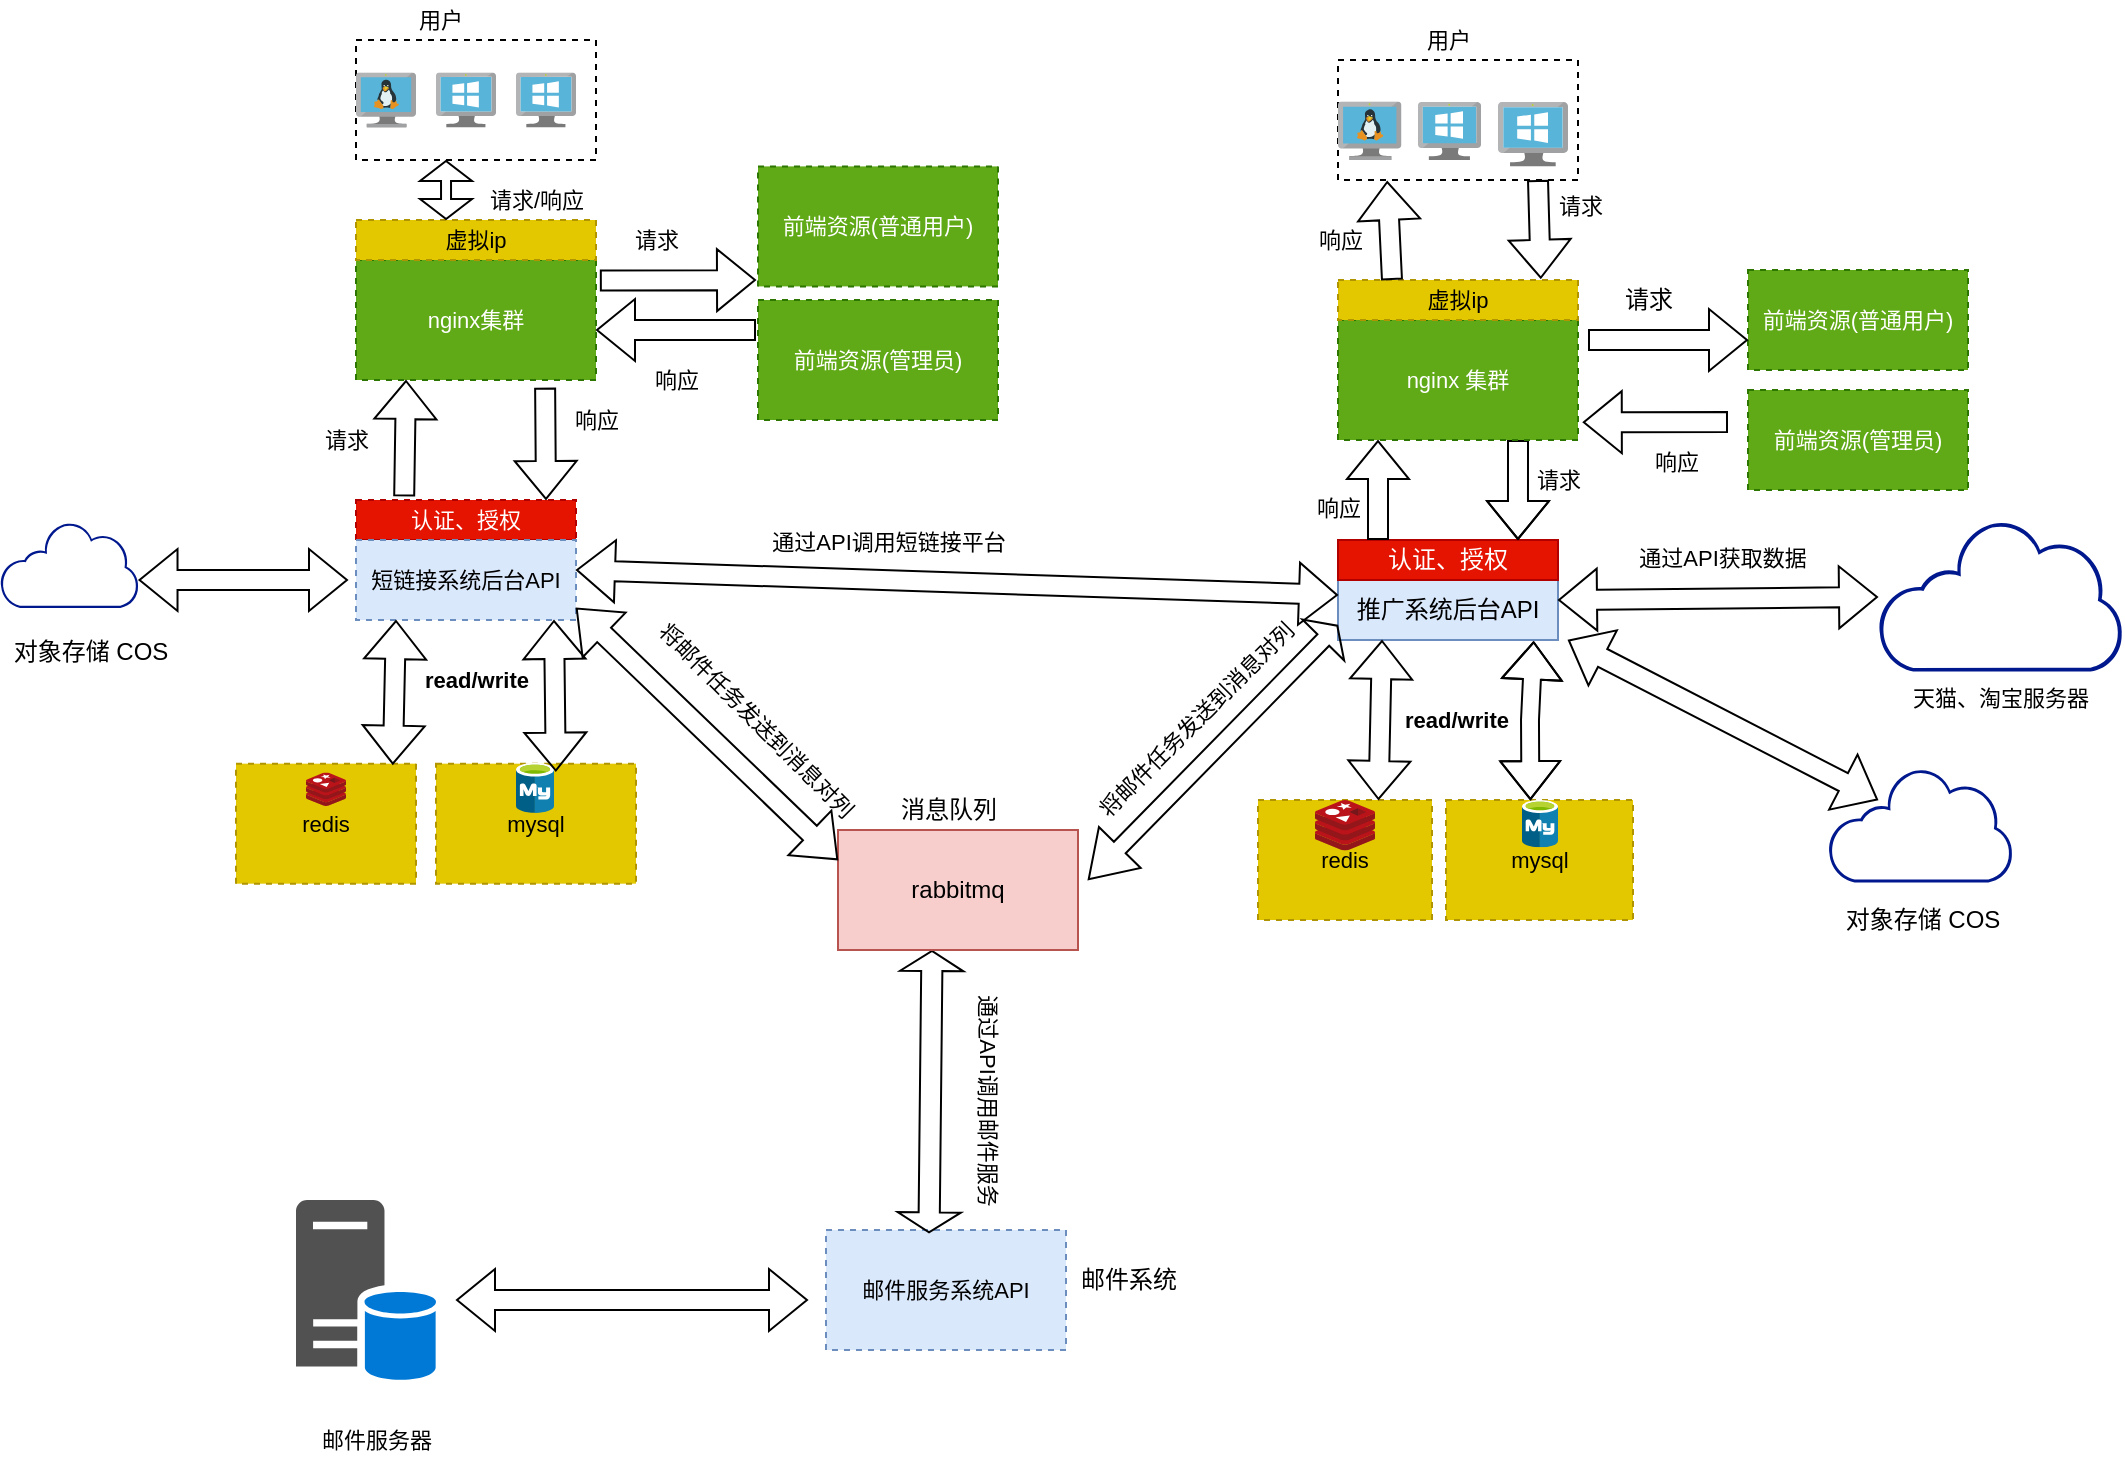 <mxfile version="18.0.2" type="github">
  <diagram name="Page-1" id="822b0af5-4adb-64df-f703-e8dfc1f81529">
    <mxGraphModel dx="1298" dy="720" grid="1" gridSize="10" guides="1" tooltips="1" connect="1" arrows="1" fold="1" page="1" pageScale="1" pageWidth="1100" pageHeight="850" background="none" math="0" shadow="0">
      <root>
        <mxCell id="0" />
        <mxCell id="1" parent="0" />
        <mxCell id="lASmEGCFHO9hF2BuDwO8-8" value="推广系统后台API" style="rounded=0;whiteSpace=wrap;html=1;fillColor=#dae8fc;strokeColor=#6c8ebf;" parent="1" vertex="1">
          <mxGeometry x="675" y="300" width="110" height="30" as="geometry" />
        </mxCell>
        <mxCell id="lASmEGCFHO9hF2BuDwO8-9" value="认证、授权" style="rounded=0;whiteSpace=wrap;html=1;fillColor=#e51400;strokeColor=#B20000;fontColor=#ffffff;" parent="1" vertex="1">
          <mxGeometry x="675" y="280" width="110" height="20" as="geometry" />
        </mxCell>
        <mxCell id="lASmEGCFHO9hF2BuDwO8-10" value="" style="shape=flexArrow;endArrow=classic;html=1;rounded=0;" parent="1" edge="1">
          <mxGeometry width="50" height="50" relative="1" as="geometry">
            <mxPoint x="695" y="280" as="sourcePoint" />
            <mxPoint x="695" y="230" as="targetPoint" />
          </mxGeometry>
        </mxCell>
        <mxCell id="lASmEGCFHO9hF2BuDwO8-12" value="响应" style="edgeLabel;html=1;align=center;verticalAlign=middle;resizable=0;points=[];" parent="lASmEGCFHO9hF2BuDwO8-10" vertex="1" connectable="0">
          <mxGeometry x="-0.365" y="1" relative="1" as="geometry">
            <mxPoint x="-19" as="offset" />
          </mxGeometry>
        </mxCell>
        <mxCell id="lASmEGCFHO9hF2BuDwO8-14" value="" style="shape=flexArrow;endArrow=classic;html=1;rounded=0;entryX=0.818;entryY=0;entryDx=0;entryDy=0;entryPerimeter=0;" parent="1" target="lASmEGCFHO9hF2BuDwO8-9" edge="1">
          <mxGeometry width="50" height="50" relative="1" as="geometry">
            <mxPoint x="765" y="230" as="sourcePoint" />
            <mxPoint x="815" y="170" as="targetPoint" />
            <Array as="points">
              <mxPoint x="765" y="240" />
            </Array>
          </mxGeometry>
        </mxCell>
        <mxCell id="lASmEGCFHO9hF2BuDwO8-15" value="请求" style="edgeLabel;html=1;align=center;verticalAlign=middle;resizable=0;points=[];fontSize=11;fontFamily=Helvetica;fontColor=default;" parent="lASmEGCFHO9hF2BuDwO8-14" vertex="1" connectable="0">
          <mxGeometry x="0.479" relative="1" as="geometry">
            <mxPoint x="20" y="-17" as="offset" />
          </mxGeometry>
        </mxCell>
        <mxCell id="lASmEGCFHO9hF2BuDwO8-16" value="nginx 集群" style="rounded=0;whiteSpace=wrap;html=1;fontFamily=Helvetica;fontSize=11;fontColor=#ffffff;dashed=1;fillColor=#60a917;strokeColor=#2D7600;" parent="1" vertex="1">
          <mxGeometry x="675" y="170" width="120" height="60" as="geometry" />
        </mxCell>
        <mxCell id="lASmEGCFHO9hF2BuDwO8-17" value="前端资源(普通用户)" style="rounded=0;whiteSpace=wrap;html=1;dashed=1;fontFamily=Helvetica;fontSize=11;fontColor=#ffffff;fillColor=#60a917;strokeColor=#2D7600;" parent="1" vertex="1">
          <mxGeometry x="880" y="145" width="110" height="50" as="geometry" />
        </mxCell>
        <mxCell id="lASmEGCFHO9hF2BuDwO8-19" value="" style="shape=flexArrow;endArrow=classic;html=1;rounded=0;labelBackgroundColor=default;fontFamily=Helvetica;fontSize=11;fontColor=default;strokeColor=default;entryX=1.02;entryY=0.852;entryDx=0;entryDy=0;entryPerimeter=0;" parent="1" target="lASmEGCFHO9hF2BuDwO8-16" edge="1">
          <mxGeometry width="50" height="50" relative="1" as="geometry">
            <mxPoint x="870" y="221" as="sourcePoint" />
            <mxPoint x="905" y="170" as="targetPoint" />
          </mxGeometry>
        </mxCell>
        <mxCell id="lASmEGCFHO9hF2BuDwO8-20" value="响应" style="edgeLabel;html=1;align=center;verticalAlign=middle;resizable=0;points=[];fontSize=11;fontFamily=Helvetica;fontColor=default;" parent="lASmEGCFHO9hF2BuDwO8-19" vertex="1" connectable="0">
          <mxGeometry x="-0.271" relative="1" as="geometry">
            <mxPoint y="20" as="offset" />
          </mxGeometry>
        </mxCell>
        <mxCell id="lASmEGCFHO9hF2BuDwO8-22" value="虚拟ip" style="rounded=0;whiteSpace=wrap;html=1;dashed=1;fontFamily=Helvetica;fontSize=11;fontColor=#000000;fillColor=#e3c800;strokeColor=#B09500;" parent="1" vertex="1">
          <mxGeometry x="675" y="150" width="120" height="20" as="geometry" />
        </mxCell>
        <mxCell id="lASmEGCFHO9hF2BuDwO8-23" value="" style="rounded=0;whiteSpace=wrap;html=1;dashed=1;fontFamily=Helvetica;fontSize=11;fontColor=default;" parent="1" vertex="1">
          <mxGeometry x="675" y="40" width="120" height="60" as="geometry" />
        </mxCell>
        <mxCell id="lASmEGCFHO9hF2BuDwO8-28" value="用户" style="text;html=1;align=center;verticalAlign=middle;resizable=0;points=[];autosize=1;strokeColor=none;fillColor=none;fontSize=11;fontFamily=Helvetica;fontColor=default;" parent="1" vertex="1">
          <mxGeometry x="710" y="20" width="40" height="20" as="geometry" />
        </mxCell>
        <mxCell id="lASmEGCFHO9hF2BuDwO8-29" value="" style="shape=flexArrow;endArrow=classic;html=1;rounded=0;labelBackgroundColor=default;fontFamily=Helvetica;fontSize=11;fontColor=default;strokeColor=default;entryX=0.845;entryY=-0.031;entryDx=0;entryDy=0;entryPerimeter=0;" parent="1" target="lASmEGCFHO9hF2BuDwO8-22" edge="1">
          <mxGeometry width="50" height="50" relative="1" as="geometry">
            <mxPoint x="775" y="100" as="sourcePoint" />
            <mxPoint x="815" y="60" as="targetPoint" />
          </mxGeometry>
        </mxCell>
        <mxCell id="lASmEGCFHO9hF2BuDwO8-32" value="请求" style="edgeLabel;html=1;align=center;verticalAlign=middle;resizable=0;points=[];fontSize=11;fontFamily=Helvetica;fontColor=default;" parent="lASmEGCFHO9hF2BuDwO8-29" vertex="1" connectable="0">
          <mxGeometry x="-0.481" relative="1" as="geometry">
            <mxPoint x="20" as="offset" />
          </mxGeometry>
        </mxCell>
        <mxCell id="lASmEGCFHO9hF2BuDwO8-30" value="" style="shape=flexArrow;endArrow=classic;html=1;rounded=0;labelBackgroundColor=default;fontFamily=Helvetica;fontSize=11;fontColor=default;strokeColor=default;entryX=0.205;entryY=1.008;entryDx=0;entryDy=0;entryPerimeter=0;" parent="1" target="lASmEGCFHO9hF2BuDwO8-23" edge="1">
          <mxGeometry width="50" height="50" relative="1" as="geometry">
            <mxPoint x="702" y="150" as="sourcePoint" />
            <mxPoint x="752" y="100" as="targetPoint" />
          </mxGeometry>
        </mxCell>
        <mxCell id="lASmEGCFHO9hF2BuDwO8-31" value="响应" style="edgeLabel;html=1;align=center;verticalAlign=middle;resizable=0;points=[];fontSize=11;fontFamily=Helvetica;fontColor=default;" parent="lASmEGCFHO9hF2BuDwO8-30" vertex="1" connectable="0">
          <mxGeometry x="0.408" y="-1" relative="1" as="geometry">
            <mxPoint x="-26" y="15" as="offset" />
          </mxGeometry>
        </mxCell>
        <mxCell id="lASmEGCFHO9hF2BuDwO8-33" value="天猫、淘宝服务器" style="sketch=0;aspect=fixed;pointerEvents=1;shadow=0;dashed=0;html=1;strokeColor=none;labelPosition=center;verticalLabelPosition=bottom;verticalAlign=top;align=center;fillColor=#00188D;shape=mxgraph.mscae.enterprise.internet_hollow;fontFamily=Helvetica;fontSize=11;fontColor=default;" parent="1" vertex="1">
          <mxGeometry x="945" y="270" width="122.26" height="75.8" as="geometry" />
        </mxCell>
        <mxCell id="lASmEGCFHO9hF2BuDwO8-34" value="" style="shape=flexArrow;endArrow=classic;startArrow=classic;html=1;rounded=0;labelBackgroundColor=default;fontFamily=Helvetica;fontSize=11;fontColor=default;strokeColor=default;" parent="1" target="lASmEGCFHO9hF2BuDwO8-33" edge="1">
          <mxGeometry width="100" height="100" relative="1" as="geometry">
            <mxPoint x="785" y="310" as="sourcePoint" />
            <mxPoint x="885" y="210" as="targetPoint" />
          </mxGeometry>
        </mxCell>
        <mxCell id="lASmEGCFHO9hF2BuDwO8-35" value="通过API获取数据" style="edgeLabel;html=1;align=center;verticalAlign=middle;resizable=0;points=[];fontSize=11;fontFamily=Helvetica;fontColor=default;" parent="lASmEGCFHO9hF2BuDwO8-34" vertex="1" connectable="0">
          <mxGeometry x="-0.185" y="3" relative="1" as="geometry">
            <mxPoint x="17" y="-18" as="offset" />
          </mxGeometry>
        </mxCell>
        <mxCell id="lASmEGCFHO9hF2BuDwO8-36" value="redis" style="rounded=0;whiteSpace=wrap;html=1;dashed=1;fontFamily=Helvetica;fontSize=11;fontColor=#000000;fillColor=#e3c800;strokeColor=#B09500;" parent="1" vertex="1">
          <mxGeometry x="635" y="410" width="87" height="60" as="geometry" />
        </mxCell>
        <mxCell id="lASmEGCFHO9hF2BuDwO8-37" value="mysql" style="rounded=0;whiteSpace=wrap;html=1;dashed=1;fontFamily=Helvetica;fontSize=11;fontColor=#000000;fillColor=#e3c800;strokeColor=#B09500;" parent="1" vertex="1">
          <mxGeometry x="729" y="410" width="93.5" height="60" as="geometry" />
        </mxCell>
        <mxCell id="lASmEGCFHO9hF2BuDwO8-39" value="" style="shape=flexArrow;endArrow=classic;startArrow=classic;html=1;rounded=0;labelBackgroundColor=default;fontFamily=Helvetica;fontSize=11;fontColor=default;strokeColor=default;width=8.966;endSize=5.869;exitX=0.398;exitY=0.001;exitDx=0;exitDy=0;exitPerimeter=0;entryX=0.844;entryY=1.021;entryDx=0;entryDy=0;entryPerimeter=0;" parent="1" edge="1">
          <mxGeometry width="100" height="100" relative="1" as="geometry">
            <mxPoint x="771.213" y="410.06" as="sourcePoint" />
            <mxPoint x="772.84" y="330.63" as="targetPoint" />
            <Array as="points">
              <mxPoint x="771" y="370" />
            </Array>
          </mxGeometry>
        </mxCell>
        <mxCell id="lASmEGCFHO9hF2BuDwO8-40" value="" style="shape=flexArrow;endArrow=classic;startArrow=classic;html=1;rounded=0;labelBackgroundColor=default;fontFamily=Helvetica;fontSize=11;fontColor=default;strokeColor=default;exitX=0.75;exitY=0;exitDx=0;exitDy=0;" parent="1" edge="1">
          <mxGeometry width="100" height="100" relative="1" as="geometry">
            <mxPoint x="695.25" y="410.0" as="sourcePoint" />
            <mxPoint x="697" y="330" as="targetPoint" />
          </mxGeometry>
        </mxCell>
        <mxCell id="lASmEGCFHO9hF2BuDwO8-41" value="" style="sketch=0;aspect=fixed;html=1;points=[];align=center;image;fontSize=12;image=img/lib/mscae/Cache_Redis_Product.svg;dashed=1;fontFamily=Helvetica;fontColor=default;" parent="1" vertex="1">
          <mxGeometry x="663.5" y="410" width="30" height="25.2" as="geometry" />
        </mxCell>
        <mxCell id="lASmEGCFHO9hF2BuDwO8-42" value="" style="sketch=0;aspect=fixed;html=1;points=[];align=center;image;fontSize=12;image=img/lib/mscae/VM_Linux.svg;dashed=1;fontFamily=Helvetica;fontColor=default;" parent="1" vertex="1">
          <mxGeometry x="675" y="60.8" width="31.74" height="29.2" as="geometry" />
        </mxCell>
        <mxCell id="lASmEGCFHO9hF2BuDwO8-43" value="" style="sketch=0;aspect=fixed;html=1;points=[];align=center;image;fontSize=12;image=img/lib/mscae/VirtualMachineWindows.svg;dashed=1;fontFamily=Helvetica;fontColor=default;" parent="1" vertex="1">
          <mxGeometry x="715" y="61" width="31.52" height="29" as="geometry" />
        </mxCell>
        <mxCell id="lASmEGCFHO9hF2BuDwO8-44" value="" style="sketch=0;aspect=fixed;html=1;points=[];align=center;image;fontSize=12;image=img/lib/mscae/VirtualMachineWindows.svg;dashed=1;fontFamily=Helvetica;fontColor=default;" parent="1" vertex="1">
          <mxGeometry x="755" y="61" width="35" height="32.2" as="geometry" />
        </mxCell>
        <mxCell id="lASmEGCFHO9hF2BuDwO8-45" value="" style="sketch=0;aspect=fixed;html=1;points=[];align=center;image;fontSize=12;image=img/lib/mscae/Azure_Database_for_MySQL_servers.svg;dashed=1;fontFamily=Helvetica;fontColor=default;" parent="1" vertex="1">
          <mxGeometry x="767" y="410" width="18" height="23.68" as="geometry" />
        </mxCell>
        <mxCell id="lASmEGCFHO9hF2BuDwO8-46" value="read/write" style="text;html=1;align=center;verticalAlign=middle;resizable=0;points=[];autosize=1;strokeColor=none;fillColor=none;fontSize=11;fontFamily=Helvetica;fontColor=default;fontStyle=1" parent="1" vertex="1">
          <mxGeometry x="699" y="360" width="70" height="20" as="geometry" />
        </mxCell>
        <mxCell id="lASmEGCFHO9hF2BuDwO8-48" value="认证、授权" style="rounded=0;whiteSpace=wrap;html=1;dashed=1;fontFamily=Helvetica;fontSize=11;fontColor=#ffffff;fillColor=#e51400;strokeColor=#B20000;" parent="1" vertex="1">
          <mxGeometry x="184" y="260" width="110" height="20" as="geometry" />
        </mxCell>
        <mxCell id="lASmEGCFHO9hF2BuDwO8-49" value="短链接系统后台API" style="rounded=0;whiteSpace=wrap;html=1;dashed=1;fontFamily=Helvetica;fontSize=11;fillColor=#dae8fc;strokeColor=#6c8ebf;" parent="1" vertex="1">
          <mxGeometry x="184" y="280" width="110" height="40" as="geometry" />
        </mxCell>
        <mxCell id="lASmEGCFHO9hF2BuDwO8-50" value="redis" style="rounded=0;whiteSpace=wrap;html=1;dashed=1;fontFamily=Helvetica;fontSize=11;fontColor=#000000;fillColor=#e3c800;strokeColor=#B09500;" parent="1" vertex="1">
          <mxGeometry x="124" y="391.84" width="90" height="60" as="geometry" />
        </mxCell>
        <mxCell id="lASmEGCFHO9hF2BuDwO8-51" value="" style="sketch=0;aspect=fixed;html=1;points=[];align=center;image;fontSize=12;image=img/lib/mscae/Cache_Redis_Product.svg;dashed=1;fontFamily=Helvetica;fontColor=default;" parent="1" vertex="1">
          <mxGeometry x="159" y="396.2" width="20" height="16.8" as="geometry" />
        </mxCell>
        <mxCell id="lASmEGCFHO9hF2BuDwO8-52" value="mysql" style="rounded=0;whiteSpace=wrap;html=1;dashed=1;fontFamily=Helvetica;fontSize=11;fontColor=#000000;fillColor=#e3c800;strokeColor=#B09500;" parent="1" vertex="1">
          <mxGeometry x="224" y="391.84" width="100" height="60" as="geometry" />
        </mxCell>
        <mxCell id="lASmEGCFHO9hF2BuDwO8-53" value="" style="sketch=0;aspect=fixed;html=1;points=[];align=center;image;fontSize=12;image=img/lib/mscae/Azure_Database_for_MySQL_servers.svg;dashed=1;fontFamily=Helvetica;fontColor=default;" parent="1" vertex="1">
          <mxGeometry x="264" y="391.44" width="19" height="25" as="geometry" />
        </mxCell>
        <mxCell id="lASmEGCFHO9hF2BuDwO8-54" value="" style="shape=flexArrow;endArrow=classic;startArrow=classic;html=1;rounded=0;labelBackgroundColor=default;fontFamily=Helvetica;fontSize=11;fontColor=default;strokeColor=default;exitX=0.871;exitY=0.008;exitDx=0;exitDy=0;exitPerimeter=0;" parent="1" source="lASmEGCFHO9hF2BuDwO8-50" edge="1">
          <mxGeometry width="100" height="100" relative="1" as="geometry">
            <mxPoint x="104" y="420" as="sourcePoint" />
            <mxPoint x="204" y="320" as="targetPoint" />
          </mxGeometry>
        </mxCell>
        <mxCell id="lASmEGCFHO9hF2BuDwO8-55" value="" style="shape=flexArrow;endArrow=classic;startArrow=classic;html=1;rounded=0;labelBackgroundColor=default;fontFamily=Helvetica;fontSize=11;fontColor=default;strokeColor=default;exitX=1.048;exitY=0.173;exitDx=0;exitDy=0;exitPerimeter=0;" parent="1" source="lASmEGCFHO9hF2BuDwO8-53" edge="1">
          <mxGeometry width="100" height="100" relative="1" as="geometry">
            <mxPoint x="183" y="420" as="sourcePoint" />
            <mxPoint x="283" y="320" as="targetPoint" />
          </mxGeometry>
        </mxCell>
        <mxCell id="lASmEGCFHO9hF2BuDwO8-56" value="&lt;b&gt;read/write&lt;/b&gt;" style="text;html=1;align=center;verticalAlign=middle;resizable=0;points=[];autosize=1;strokeColor=none;fillColor=none;fontSize=11;fontFamily=Helvetica;fontColor=default;" parent="1" vertex="1">
          <mxGeometry x="209" y="340" width="70" height="20" as="geometry" />
        </mxCell>
        <mxCell id="lASmEGCFHO9hF2BuDwO8-57" value="nginx集群" style="rounded=0;whiteSpace=wrap;html=1;dashed=1;fontFamily=Helvetica;fontSize=11;fontColor=#ffffff;fillColor=#60a917;strokeColor=#2D7600;" parent="1" vertex="1">
          <mxGeometry x="184" y="140" width="120" height="60" as="geometry" />
        </mxCell>
        <mxCell id="lASmEGCFHO9hF2BuDwO8-58" value="虚拟ip" style="rounded=0;whiteSpace=wrap;html=1;dashed=1;fontFamily=Helvetica;fontSize=11;fontColor=#000000;fillColor=#e3c800;strokeColor=#B09500;" parent="1" vertex="1">
          <mxGeometry x="184" y="120" width="120" height="20" as="geometry" />
        </mxCell>
        <mxCell id="lASmEGCFHO9hF2BuDwO8-59" value="前端资源(普通用户)" style="rounded=0;whiteSpace=wrap;html=1;dashed=1;fontFamily=Helvetica;fontSize=11;fontColor=#ffffff;fillColor=#60a917;strokeColor=#2D7600;" parent="1" vertex="1">
          <mxGeometry x="385" y="93.2" width="120" height="60" as="geometry" />
        </mxCell>
        <mxCell id="lASmEGCFHO9hF2BuDwO8-60" value="" style="shape=flexArrow;endArrow=classic;html=1;rounded=0;labelBackgroundColor=default;fontFamily=Helvetica;fontSize=11;fontColor=default;strokeColor=default;exitX=1.016;exitY=0.171;exitDx=0;exitDy=0;exitPerimeter=0;" parent="1" source="lASmEGCFHO9hF2BuDwO8-57" edge="1">
          <mxGeometry width="50" height="50" relative="1" as="geometry">
            <mxPoint x="334" y="200" as="sourcePoint" />
            <mxPoint x="384" y="150" as="targetPoint" />
          </mxGeometry>
        </mxCell>
        <mxCell id="lASmEGCFHO9hF2BuDwO8-62" value="响应" style="text;html=1;align=center;verticalAlign=middle;resizable=0;points=[];autosize=1;strokeColor=none;fillColor=none;fontSize=11;fontFamily=Helvetica;fontColor=default;" parent="1" vertex="1">
          <mxGeometry x="324" y="190" width="40" height="20" as="geometry" />
        </mxCell>
        <mxCell id="lASmEGCFHO9hF2BuDwO8-63" value="请求" style="text;html=1;align=center;verticalAlign=middle;resizable=0;points=[];autosize=1;strokeColor=none;fillColor=none;fontSize=11;fontFamily=Helvetica;fontColor=default;" parent="1" vertex="1">
          <mxGeometry x="314" y="120" width="40" height="20" as="geometry" />
        </mxCell>
        <mxCell id="lASmEGCFHO9hF2BuDwO8-64" value="" style="shape=flexArrow;endArrow=classic;html=1;rounded=0;labelBackgroundColor=default;fontFamily=Helvetica;fontSize=11;fontColor=default;strokeColor=default;exitX=0.219;exitY=-0.091;exitDx=0;exitDy=0;exitPerimeter=0;" parent="1" source="lASmEGCFHO9hF2BuDwO8-48" edge="1">
          <mxGeometry width="50" height="50" relative="1" as="geometry">
            <mxPoint x="159" y="250" as="sourcePoint" />
            <mxPoint x="209" y="200" as="targetPoint" />
          </mxGeometry>
        </mxCell>
        <mxCell id="lASmEGCFHO9hF2BuDwO8-66" value="" style="shape=flexArrow;endArrow=classic;html=1;rounded=0;labelBackgroundColor=default;fontFamily=Helvetica;fontSize=11;fontColor=default;strokeColor=default;exitX=0.788;exitY=1.063;exitDx=0;exitDy=0;exitPerimeter=0;" parent="1" source="lASmEGCFHO9hF2BuDwO8-57" edge="1">
          <mxGeometry width="50" height="50" relative="1" as="geometry">
            <mxPoint x="229" y="310" as="sourcePoint" />
            <mxPoint x="279" y="260" as="targetPoint" />
          </mxGeometry>
        </mxCell>
        <mxCell id="lASmEGCFHO9hF2BuDwO8-67" value="响应" style="text;html=1;align=center;verticalAlign=middle;resizable=0;points=[];autosize=1;strokeColor=none;fillColor=none;fontSize=11;fontFamily=Helvetica;fontColor=default;" parent="1" vertex="1">
          <mxGeometry x="284" y="210" width="40" height="20" as="geometry" />
        </mxCell>
        <mxCell id="lASmEGCFHO9hF2BuDwO8-69" value="请求" style="text;html=1;align=center;verticalAlign=middle;resizable=0;points=[];autosize=1;strokeColor=none;fillColor=none;fontSize=11;fontFamily=Helvetica;fontColor=default;" parent="1" vertex="1">
          <mxGeometry x="159" y="220" width="40" height="20" as="geometry" />
        </mxCell>
        <mxCell id="lASmEGCFHO9hF2BuDwO8-70" value="" style="rounded=0;whiteSpace=wrap;html=1;dashed=1;fontFamily=Helvetica;fontSize=11;fontColor=default;" parent="1" vertex="1">
          <mxGeometry x="184" y="30" width="120" height="60" as="geometry" />
        </mxCell>
        <mxCell id="lASmEGCFHO9hF2BuDwO8-71" value="" style="sketch=0;aspect=fixed;html=1;points=[];align=center;image;fontSize=12;image=img/lib/mscae/VM_Linux.svg;dashed=1;fontFamily=Helvetica;fontColor=default;" parent="1" vertex="1">
          <mxGeometry x="184" y="46.2" width="30" height="27.6" as="geometry" />
        </mxCell>
        <mxCell id="lASmEGCFHO9hF2BuDwO8-72" value="" style="sketch=0;aspect=fixed;html=1;points=[];align=center;image;fontSize=12;image=img/lib/mscae/VirtualMachineWindows.svg;dashed=1;fontFamily=Helvetica;fontColor=default;" parent="1" vertex="1">
          <mxGeometry x="224" y="46.2" width="30" height="27.6" as="geometry" />
        </mxCell>
        <mxCell id="lASmEGCFHO9hF2BuDwO8-73" value="" style="sketch=0;aspect=fixed;html=1;points=[];align=center;image;fontSize=12;image=img/lib/mscae/VirtualMachineWindows.svg;dashed=1;fontFamily=Helvetica;fontColor=default;" parent="1" vertex="1">
          <mxGeometry x="264" y="46.2" width="30" height="27.6" as="geometry" />
        </mxCell>
        <mxCell id="lASmEGCFHO9hF2BuDwO8-74" value="用户" style="text;html=1;align=center;verticalAlign=middle;resizable=0;points=[];autosize=1;strokeColor=none;fillColor=none;fontSize=11;fontFamily=Helvetica;fontColor=default;" parent="1" vertex="1">
          <mxGeometry x="206" y="10" width="40" height="20" as="geometry" />
        </mxCell>
        <mxCell id="lASmEGCFHO9hF2BuDwO8-77" value="" style="shape=flexArrow;endArrow=classic;startArrow=classic;html=1;rounded=0;labelBackgroundColor=default;fontFamily=Helvetica;fontSize=11;fontColor=default;strokeColor=default;width=5;endSize=3;startSize=3;exitX=0.667;exitY=0;exitDx=0;exitDy=0;exitPerimeter=0;" parent="1" edge="1">
          <mxGeometry width="100" height="100" relative="1" as="geometry">
            <mxPoint x="229.04" y="120.0" as="sourcePoint" />
            <mxPoint x="229" y="90" as="targetPoint" />
          </mxGeometry>
        </mxCell>
        <mxCell id="lASmEGCFHO9hF2BuDwO8-79" value="请求/响应" style="text;html=1;align=center;verticalAlign=middle;resizable=0;points=[];autosize=1;strokeColor=none;fillColor=none;fontSize=11;fontFamily=Helvetica;fontColor=default;" parent="1" vertex="1">
          <mxGeometry x="239" y="100" width="70" height="20" as="geometry" />
        </mxCell>
        <mxCell id="lASmEGCFHO9hF2BuDwO8-80" value="邮件服务系统API" style="rounded=0;whiteSpace=wrap;html=1;dashed=1;fontFamily=Helvetica;fontSize=11;fillColor=#dae8fc;strokeColor=#6c8ebf;" parent="1" vertex="1">
          <mxGeometry x="419" y="625" width="120" height="60" as="geometry" />
        </mxCell>
        <mxCell id="lASmEGCFHO9hF2BuDwO8-82" value="" style="shape=flexArrow;endArrow=classic;startArrow=classic;html=1;rounded=0;labelBackgroundColor=default;fontFamily=Helvetica;fontSize=11;fontColor=default;startSize=7.071;endSize=3;strokeColor=default;entryX=0;entryY=0.75;entryDx=0;entryDy=0;width=8.235;" parent="1" target="lASmEGCFHO9hF2BuDwO8-8" edge="1">
          <mxGeometry width="100" height="100" relative="1" as="geometry">
            <mxPoint x="550" y="450" as="sourcePoint" />
            <mxPoint x="570" y="360" as="targetPoint" />
          </mxGeometry>
        </mxCell>
        <mxCell id="lASmEGCFHO9hF2BuDwO8-86" value="邮件服务器" style="text;html=1;align=center;verticalAlign=middle;resizable=0;points=[];autosize=1;strokeColor=none;fillColor=none;fontSize=11;fontFamily=Helvetica;fontColor=default;" parent="1" vertex="1">
          <mxGeometry x="154" y="720" width="80" height="20" as="geometry" />
        </mxCell>
        <mxCell id="lASmEGCFHO9hF2BuDwO8-87" value="" style="sketch=0;pointerEvents=1;shadow=0;dashed=0;html=1;strokeColor=none;labelPosition=center;verticalLabelPosition=bottom;verticalAlign=top;align=center;fillColor=#515151;shape=mxgraph.mscae.system_center.primary_site;fontFamily=Helvetica;fontSize=11;fontColor=default;" parent="1" vertex="1">
          <mxGeometry x="154" y="610" width="70" height="90" as="geometry" />
        </mxCell>
        <mxCell id="lASmEGCFHO9hF2BuDwO8-88" value="" style="shape=flexArrow;endArrow=classic;startArrow=classic;html=1;rounded=0;labelBackgroundColor=default;fontFamily=Helvetica;fontSize=11;fontColor=default;startSize=3;endSize=3;strokeColor=default;width=10.588;exitX=0.693;exitY=-0.037;exitDx=0;exitDy=0;exitPerimeter=0;" parent="1" edge="1">
          <mxGeometry width="100" height="100" relative="1" as="geometry">
            <mxPoint x="470.51" y="626.67" as="sourcePoint" />
            <mxPoint x="472" y="485" as="targetPoint" />
          </mxGeometry>
        </mxCell>
        <mxCell id="lASmEGCFHO9hF2BuDwO8-89" value="将邮件任务发送到消息对列" style="text;html=1;align=center;verticalAlign=middle;resizable=0;points=[];autosize=1;strokeColor=none;fillColor=none;fontSize=11;fontFamily=Helvetica;fontColor=default;rotation=45;" parent="1" vertex="1">
          <mxGeometry x="304" y="360" width="160" height="20" as="geometry" />
        </mxCell>
        <mxCell id="lASmEGCFHO9hF2BuDwO8-90" value="将邮件任务发送到消息对列" style="text;html=1;align=center;verticalAlign=middle;resizable=0;points=[];autosize=1;strokeColor=none;fillColor=none;fontSize=11;fontFamily=Helvetica;fontColor=default;rotation=-45;" parent="1" vertex="1">
          <mxGeometry x="524" y="360" width="160" height="20" as="geometry" />
        </mxCell>
        <mxCell id="lASmEGCFHO9hF2BuDwO8-91" value="通过API调用邮件服务" style="text;html=1;align=center;verticalAlign=middle;resizable=0;points=[];autosize=1;strokeColor=none;fillColor=none;fontSize=11;fontFamily=Helvetica;fontColor=default;rotation=90;" parent="1" vertex="1">
          <mxGeometry x="435" y="550" width="130" height="20" as="geometry" />
        </mxCell>
        <mxCell id="lASmEGCFHO9hF2BuDwO8-93" value="通过API调用短链接平台" style="text;html=1;align=center;verticalAlign=middle;resizable=0;points=[];autosize=1;strokeColor=none;fillColor=none;fontSize=11;fontFamily=Helvetica;fontColor=default;" parent="1" vertex="1">
          <mxGeometry x="380" y="271" width="140" height="20" as="geometry" />
        </mxCell>
        <mxCell id="Smi720iBSnxi1HBIWN2T-1" value="rabbitmq" style="rounded=0;whiteSpace=wrap;html=1;fillColor=#f8cecc;strokeColor=#b85450;" vertex="1" parent="1">
          <mxGeometry x="425" y="425" width="120" height="60" as="geometry" />
        </mxCell>
        <mxCell id="Smi720iBSnxi1HBIWN2T-2" value="消息队列" style="text;html=1;align=center;verticalAlign=middle;resizable=0;points=[];autosize=1;strokeColor=none;fillColor=none;" vertex="1" parent="1">
          <mxGeometry x="450" y="405" width="60" height="20" as="geometry" />
        </mxCell>
        <mxCell id="Smi720iBSnxi1HBIWN2T-3" value="前端资源(管理员)" style="rounded=0;whiteSpace=wrap;html=1;dashed=1;fontFamily=Helvetica;fontSize=11;fontColor=#ffffff;fillColor=#60a917;strokeColor=#2D7600;" vertex="1" parent="1">
          <mxGeometry x="385" y="160" width="120" height="60" as="geometry" />
        </mxCell>
        <mxCell id="Smi720iBSnxi1HBIWN2T-4" value="" style="shape=flexArrow;endArrow=classic;html=1;rounded=0;" edge="1" parent="1">
          <mxGeometry width="50" height="50" relative="1" as="geometry">
            <mxPoint x="384" y="175" as="sourcePoint" />
            <mxPoint x="304" y="175" as="targetPoint" />
          </mxGeometry>
        </mxCell>
        <mxCell id="Smi720iBSnxi1HBIWN2T-5" value="前端资源(管理员)" style="rounded=0;whiteSpace=wrap;html=1;dashed=1;fontFamily=Helvetica;fontSize=11;fontColor=#ffffff;fillColor=#60a917;strokeColor=#2D7600;" vertex="1" parent="1">
          <mxGeometry x="880" y="205" width="110" height="50" as="geometry" />
        </mxCell>
        <mxCell id="Smi720iBSnxi1HBIWN2T-9" value="" style="shape=flexArrow;endArrow=classic;html=1;rounded=0;" edge="1" parent="1">
          <mxGeometry width="50" height="50" relative="1" as="geometry">
            <mxPoint x="800" y="180" as="sourcePoint" />
            <mxPoint x="880" y="180" as="targetPoint" />
          </mxGeometry>
        </mxCell>
        <mxCell id="Smi720iBSnxi1HBIWN2T-10" value="请求" style="text;html=1;align=center;verticalAlign=middle;resizable=0;points=[];autosize=1;strokeColor=none;fillColor=none;" vertex="1" parent="1">
          <mxGeometry x="810" y="150" width="40" height="20" as="geometry" />
        </mxCell>
        <mxCell id="Smi720iBSnxi1HBIWN2T-12" value="邮件系统" style="text;html=1;align=center;verticalAlign=middle;resizable=0;points=[];autosize=1;strokeColor=none;fillColor=none;" vertex="1" parent="1">
          <mxGeometry x="540" y="640" width="60" height="20" as="geometry" />
        </mxCell>
        <mxCell id="Smi720iBSnxi1HBIWN2T-15" value="&lt;h1 style=&quot;outline: none; margin: 0px; padding: 0px; font-size: 40px; box-sizing: border-box; -webkit-tap-highlight-color: transparent; line-height: 52px; font-weight: 500; overflow: hidden; text-overflow: ellipsis; font-family: &amp;quot;pingfang SC&amp;quot;, &amp;quot;helvetica neue&amp;quot;, arial, &amp;quot;hiragino sans gb&amp;quot;, &amp;quot;microsoft yahei ui&amp;quot;, &amp;quot;microsoft yahei&amp;quot;, simsun, sans-serif; text-align: start; background-color: rgb(241, 243, 244);&quot; id=&quot;hero_tit&quot; class=&quot;tpm-prod-hero__tit&quot;&gt;&lt;br&gt;&lt;/h1&gt;" style="sketch=0;aspect=fixed;pointerEvents=1;shadow=0;dashed=0;html=1;strokeColor=none;labelPosition=center;verticalLabelPosition=bottom;verticalAlign=top;align=center;fillColor=#00188D;shape=mxgraph.mscae.enterprise.internet_hollow;fontFamily=Helvetica;fontSize=11;fontColor=default;" vertex="1" parent="1">
          <mxGeometry x="920" y="394" width="92.26" height="57.2" as="geometry" />
        </mxCell>
        <mxCell id="Smi720iBSnxi1HBIWN2T-18" value="对象存储 COS" style="text;html=1;align=center;verticalAlign=middle;resizable=0;points=[];autosize=1;strokeColor=none;fillColor=none;" vertex="1" parent="1">
          <mxGeometry x="922.26" y="460" width="90" height="20" as="geometry" />
        </mxCell>
        <mxCell id="Smi720iBSnxi1HBIWN2T-21" value="" style="shape=flexArrow;endArrow=classic;startArrow=classic;html=1;rounded=0;" edge="1" parent="1">
          <mxGeometry width="100" height="100" relative="1" as="geometry">
            <mxPoint x="790" y="330" as="sourcePoint" />
            <mxPoint x="945" y="410" as="targetPoint" />
          </mxGeometry>
        </mxCell>
        <mxCell id="Smi720iBSnxi1HBIWN2T-22" value="&lt;h1 style=&quot;outline: none; margin: 0px; padding: 0px; font-size: 40px; box-sizing: border-box; -webkit-tap-highlight-color: transparent; line-height: 52px; font-weight: 500; overflow: hidden; text-overflow: ellipsis; font-family: &amp;quot;pingfang SC&amp;quot;, &amp;quot;helvetica neue&amp;quot;, arial, &amp;quot;hiragino sans gb&amp;quot;, &amp;quot;microsoft yahei ui&amp;quot;, &amp;quot;microsoft yahei&amp;quot;, simsun, sans-serif; text-align: start; background-color: rgb(241, 243, 244);&quot; id=&quot;hero_tit&quot; class=&quot;tpm-prod-hero__tit&quot;&gt;&lt;br&gt;&lt;/h1&gt;" style="sketch=0;aspect=fixed;pointerEvents=1;shadow=0;dashed=0;html=1;strokeColor=none;labelPosition=center;verticalLabelPosition=bottom;verticalAlign=top;align=center;fillColor=#00188D;shape=mxgraph.mscae.enterprise.internet_hollow;fontFamily=Helvetica;fontSize=11;fontColor=default;" vertex="1" parent="1">
          <mxGeometry x="6.0" y="271" width="69.26" height="42.94" as="geometry" />
        </mxCell>
        <mxCell id="Smi720iBSnxi1HBIWN2T-23" value="对象存储 COS" style="text;html=1;align=center;verticalAlign=middle;resizable=0;points=[];autosize=1;strokeColor=none;fillColor=none;" vertex="1" parent="1">
          <mxGeometry x="6" y="325.8" width="90" height="20" as="geometry" />
        </mxCell>
        <mxCell id="Smi720iBSnxi1HBIWN2T-24" value="" style="shape=flexArrow;endArrow=classic;startArrow=classic;html=1;rounded=0;entryX=0;entryY=0.25;entryDx=0;entryDy=0;" edge="1" parent="1" target="lASmEGCFHO9hF2BuDwO8-8">
          <mxGeometry width="100" height="100" relative="1" as="geometry">
            <mxPoint x="294" y="295" as="sourcePoint" />
            <mxPoint x="394" y="195" as="targetPoint" />
          </mxGeometry>
        </mxCell>
        <mxCell id="Smi720iBSnxi1HBIWN2T-25" value="" style="shape=flexArrow;endArrow=classic;startArrow=classic;html=1;rounded=0;entryX=0;entryY=0.25;entryDx=0;entryDy=0;" edge="1" parent="1" target="Smi720iBSnxi1HBIWN2T-1">
          <mxGeometry width="100" height="100" relative="1" as="geometry">
            <mxPoint x="294" y="313.94" as="sourcePoint" />
            <mxPoint x="394" y="213.94" as="targetPoint" />
          </mxGeometry>
        </mxCell>
        <mxCell id="Smi720iBSnxi1HBIWN2T-26" value="" style="shape=flexArrow;endArrow=classic;startArrow=classic;html=1;rounded=0;" edge="1" parent="1">
          <mxGeometry width="100" height="100" relative="1" as="geometry">
            <mxPoint x="75.26" y="300" as="sourcePoint" />
            <mxPoint x="180" y="300" as="targetPoint" />
          </mxGeometry>
        </mxCell>
        <mxCell id="Smi720iBSnxi1HBIWN2T-28" value="" style="shape=flexArrow;endArrow=classic;startArrow=classic;html=1;rounded=0;" edge="1" parent="1">
          <mxGeometry width="100" height="100" relative="1" as="geometry">
            <mxPoint x="234" y="660" as="sourcePoint" />
            <mxPoint x="410" y="660" as="targetPoint" />
          </mxGeometry>
        </mxCell>
      </root>
    </mxGraphModel>
  </diagram>
</mxfile>
